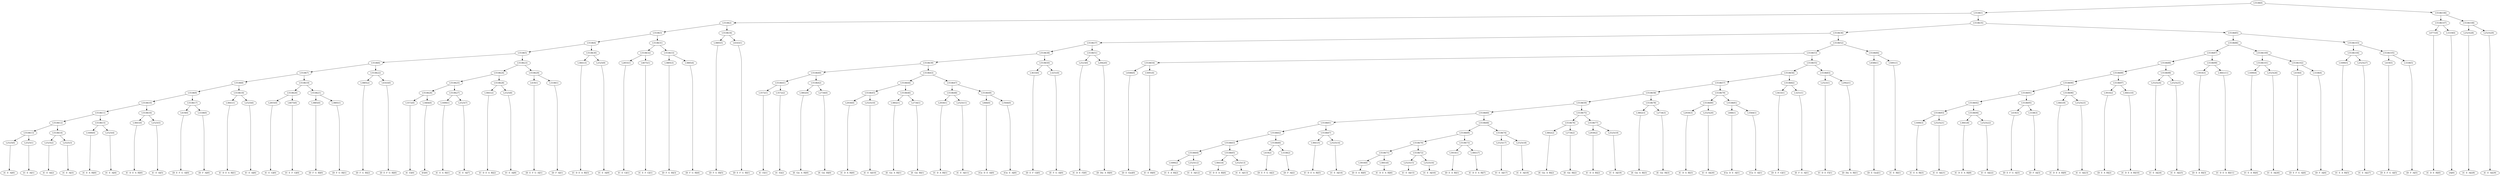 digraph sample{
"L2525(0)"->"[C  E  A](0)"
"L2525(1)"->"[C  E  A](1)"
"L5538(13)"->"L2525(0)"
"L5538(13)"->"L2525(1)"
"L2525(2)"->"[C  E  A](2)"
"L2525(3)"->"[C  E  A](3)"
"L5538(14)"->"L2525(2)"
"L5538(14)"->"L2525(3)"
"L5538(12)"->"L5538(13)"
"L5538(12)"->"L5538(14)"
"L1690(0)"->"[C  E  A  B](0)"
"L2525(4)"->"[C  E  A](4)"
"L5538(15)"->"L1690(0)"
"L5538(15)"->"L2525(4)"
"L5538(11)"->"L5538(12)"
"L5538(11)"->"L5538(15)"
"L3841(0)"->"[C  D  E  A  B](0)"
"L2525(5)"->"[C  E  A](5)"
"L5538(16)"->"L3841(0)"
"L5538(16)"->"L2525(5)"
"L5538(10)"->"L5538(11)"
"L5538(10)"->"L5538(16)"
"L419(0)"->"[D  E  F  G  A](0)"
"L3338(0)"->"[D  F  A](0)"
"L5538(17)"->"L419(0)"
"L5538(17)"->"L3338(0)"
"L5538(9)"->"L5538(10)"
"L5538(9)"->"L5538(17)"
"L3841(1)"->"[C  D  E  A  B](1)"
"L2525(6)"->"[C  E  A](6)"
"L5538(18)"->"L3841(1)"
"L5538(18)"->"L2525(6)"
"L5538(8)"->"L5538(9)"
"L5538(8)"->"L5538(18)"
"L2855(0)"->"[C  E  G](0)"
"L4675(0)"->"[C  E  F  G](0)"
"L5538(20)"->"L2855(0)"
"L5538(20)"->"L4675(0)"
"L3885(0)"->"[D  F  G  B](0)"
"L3885(1)"->"[D  F  G  B](1)"
"L5538(21)"->"L3885(0)"
"L5538(21)"->"L3885(1)"
"L5538(19)"->"L5538(20)"
"L5538(19)"->"L5538(21)"
"L5538(7)"->"L5538(8)"
"L5538(7)"->"L5538(19)"
"L3885(2)"->"[D  F  G  B](2)"
"L4163(0)"->"[D  E  F  G  B](0)"
"L5538(22)"->"L3885(2)"
"L5538(22)"->"L4163(0)"
"L5538(6)"->"L5538(7)"
"L5538(6)"->"L5538(22)"
"L3572(0)"->"[C  E](0)"
"L3464(0)"->"[E](0)"
"L5538(26)"->"L3572(0)"
"L5538(26)"->"L3464(0)"
"L1690(1)"->"[C  E  A  B](1)"
"L2525(7)"->"[C  E  A](7)"
"L5538(27)"->"L1690(1)"
"L5538(27)"->"L2525(7)"
"L5538(25)"->"L5538(26)"
"L5538(25)"->"L5538(27)"
"L3841(2)"->"[C  D  E  A  B](2)"
"L2525(8)"->"[C  E  A](8)"
"L5538(28)"->"L3841(2)"
"L5538(28)"->"L2525(8)"
"L5538(24)"->"L5538(25)"
"L5538(24)"->"L5538(28)"
"L419(1)"->"[D  E  F  G  A](1)"
"L3338(1)"->"[D  F  A](1)"
"L5538(29)"->"L419(1)"
"L5538(29)"->"L3338(1)"
"L5538(23)"->"L5538(24)"
"L5538(23)"->"L5538(29)"
"L5538(5)"->"L5538(6)"
"L5538(5)"->"L5538(23)"
"L3841(3)"->"[C  D  E  A  B](3)"
"L2525(9)"->"[C  E  A](9)"
"L5538(30)"->"L3841(3)"
"L5538(30)"->"L2525(9)"
"L5538(4)"->"L5538(5)"
"L5538(4)"->"L5538(30)"
"L2855(1)"->"[C  E  G](1)"
"L4675(1)"->"[C  E  F  G](1)"
"L5538(32)"->"L2855(1)"
"L5538(32)"->"L4675(1)"
"L3885(3)"->"[D  F  G  B](3)"
"L3885(4)"->"[D  F  G  B](4)"
"L5538(33)"->"L3885(3)"
"L5538(33)"->"L3885(4)"
"L5538(31)"->"L5538(32)"
"L5538(31)"->"L5538(33)"
"L5538(3)"->"L5538(4)"
"L5538(3)"->"L5538(31)"
"L3885(5)"->"[D  F  G  B](5)"
"L4163(1)"->"[D  E  F  G  B](1)"
"L5538(34)"->"L3885(5)"
"L5538(34)"->"L4163(1)"
"L5538(2)"->"L5538(3)"
"L5538(2)"->"L5538(34)"
"L3572(1)"->"[C  E](1)"
"L3572(2)"->"[C  E](2)"
"L5538(41)"->"L3572(1)"
"L5538(41)"->"L3572(2)"
"L3802(0)"->"[E  Gis  A  B](0)"
"L2734(0)"->"[E  Gis  B](0)"
"L5538(42)"->"L3802(0)"
"L5538(42)"->"L2734(0)"
"L5538(40)"->"L5538(41)"
"L5538(40)"->"L5538(42)"
"L2930(0)"->"[C  D  A  B](0)"
"L2525(10)"->"[C  E  A](10)"
"L5538(45)"->"L2930(0)"
"L5538(45)"->"L2525(10)"
"L3802(1)"->"[E  Gis  A  B](1)"
"L2734(1)"->"[E  Gis  B](1)"
"L5538(46)"->"L3802(1)"
"L5538(46)"->"L2734(1)"
"L5538(44)"->"L5538(45)"
"L5538(44)"->"L5538(46)"
"L2930(1)"->"[C  D  A  B](1)"
"L2525(11)"->"[C  E  A](11)"
"L5538(48)"->"L2930(1)"
"L5538(48)"->"L2525(11)"
"L846(0)"->"[Cis  D  E  A](0)"
"L3564(0)"->"[Cis  E  A](0)"
"L5538(49)"->"L846(0)"
"L5538(49)"->"L3564(0)"
"L5538(47)"->"L5538(48)"
"L5538(47)"->"L5538(49)"
"L5538(43)"->"L5538(44)"
"L5538(43)"->"L5538(47)"
"L5538(39)"->"L5538(40)"
"L5538(39)"->"L5538(43)"
"L3633(0)"->"[D  E  F  G](0)"
"L3251(0)"->"[E  F  G  A](0)"
"L5538(50)"->"L3633(0)"
"L5538(50)"->"L3251(0)"
"L5538(38)"->"L5538(39)"
"L5538(38)"->"L5538(50)"
"L2523(0)"->"[C  D  E  F](0)"
"L2942(0)"->"[D  Dis  A  B](0)"
"L5538(51)"->"L2523(0)"
"L5538(51)"->"L2942(0)"
"L5538(37)"->"L5538(38)"
"L5538(37)"->"L5538(51)"
"L4586(0)"->"[D  E  Gis](0)"
"L5091(0)"->"[C  E  B](0)"
"L5538(54)"->"L4586(0)"
"L5538(54)"->"L5091(0)"
"L1690(2)"->"[C  E  A  B](2)"
"L2525(12)"->"[C  E  A](12)"
"L5538(64)"->"L1690(2)"
"L5538(64)"->"L2525(12)"
"L3841(4)"->"[C  D  E  A  B](4)"
"L2525(13)"->"[C  E  A](13)"
"L5538(65)"->"L3841(4)"
"L5538(65)"->"L2525(13)"
"L5538(63)"->"L5538(64)"
"L5538(63)"->"L5538(65)"
"L419(2)"->"[D  E  F  G  A](2)"
"L3338(2)"->"[D  F  A](2)"
"L5538(66)"->"L419(2)"
"L5538(66)"->"L3338(2)"
"L5538(62)"->"L5538(63)"
"L5538(62)"->"L5538(66)"
"L3841(5)"->"[C  D  E  A  B](5)"
"L2525(14)"->"[C  E  A](14)"
"L5538(67)"->"L3841(5)"
"L5538(67)"->"L2525(14)"
"L5538(61)"->"L5538(62)"
"L5538(61)"->"L5538(67)"
"L3910(0)"->"[D  E  A  B](0)"
"L3841(6)"->"[C  D  E  A  B](6)"
"L5538(71)"->"L3910(0)"
"L5538(71)"->"L3841(6)"
"L2525(15)"->"[C  E  A](15)"
"L2525(16)"->"[C  E  A](16)"
"L5538(72)"->"L2525(15)"
"L5538(72)"->"L2525(16)"
"L5538(70)"->"L5538(71)"
"L5538(70)"->"L5538(72)"
"L3910(1)"->"[D  E  A  B](1)"
"L3841(7)"->"[C  D  E  A  B](7)"
"L5538(73)"->"L3910(1)"
"L5538(73)"->"L3841(7)"
"L5538(69)"->"L5538(70)"
"L5538(69)"->"L5538(73)"
"L2525(17)"->"[C  E  A](17)"
"L2525(18)"->"[C  E  A](18)"
"L5538(74)"->"L2525(17)"
"L5538(74)"->"L2525(18)"
"L5538(68)"->"L5538(69)"
"L5538(68)"->"L5538(74)"
"L5538(60)"->"L5538(61)"
"L5538(60)"->"L5538(68)"
"L3802(2)"->"[E  Gis  A  B](2)"
"L2734(2)"->"[E  Gis  B](2)"
"L5538(76)"->"L3802(2)"
"L5538(76)"->"L2734(2)"
"L2930(2)"->"[C  D  A  B](2)"
"L2525(19)"->"[C  E  A](19)"
"L5538(77)"->"L2930(2)"
"L5538(77)"->"L2525(19)"
"L5538(75)"->"L5538(76)"
"L5538(75)"->"L5538(77)"
"L5538(59)"->"L5538(60)"
"L5538(59)"->"L5538(75)"
"L3802(3)"->"[E  Gis  A  B](3)"
"L2734(3)"->"[E  Gis  B](3)"
"L5538(78)"->"L3802(3)"
"L5538(78)"->"L2734(3)"
"L5538(58)"->"L5538(59)"
"L5538(58)"->"L5538(78)"
"L2930(3)"->"[C  D  A  B](3)"
"L2525(20)"->"[C  E  A](20)"
"L5538(80)"->"L2930(3)"
"L5538(80)"->"L2525(20)"
"L846(1)"->"[Cis  D  E  A](1)"
"L3564(1)"->"[Cis  E  A](1)"
"L5538(81)"->"L846(1)"
"L5538(81)"->"L3564(1)"
"L5538(79)"->"L5538(80)"
"L5538(79)"->"L5538(81)"
"L5538(57)"->"L5538(58)"
"L5538(57)"->"L5538(79)"
"L3633(1)"->"[D  E  F  G](1)"
"L3251(1)"->"[E  F  G  A](1)"
"L5538(82)"->"L3633(1)"
"L5538(82)"->"L3251(1)"
"L5538(56)"->"L5538(57)"
"L5538(56)"->"L5538(82)"
"L2523(1)"->"[C  D  E  F](1)"
"L2942(1)"->"[D  Dis  A  B](1)"
"L5538(83)"->"L2523(1)"
"L5538(83)"->"L2942(1)"
"L5538(55)"->"L5538(56)"
"L5538(55)"->"L5538(83)"
"L5538(53)"->"L5538(54)"
"L5538(53)"->"L5538(55)"
"L4586(1)"->"[D  E  Gis](1)"
"L5091(1)"->"[C  E  B](1)"
"L5538(84)"->"L4586(1)"
"L5538(84)"->"L5091(1)"
"L5538(52)"->"L5538(53)"
"L5538(52)"->"L5538(84)"
"L5538(36)"->"L5538(37)"
"L5538(36)"->"L5538(52)"
"L1690(3)"->"[C  E  A  B](3)"
"L2525(21)"->"[C  E  A](21)"
"L5538(93)"->"L1690(3)"
"L5538(93)"->"L2525(21)"
"L3841(8)"->"[C  D  E  A  B](8)"
"L2525(22)"->"[C  E  A](22)"
"L5538(94)"->"L3841(8)"
"L5538(94)"->"L2525(22)"
"L5538(92)"->"L5538(93)"
"L5538(92)"->"L5538(94)"
"L419(3)"->"[D  E  F  G  A](3)"
"L3338(3)"->"[D  F  A](3)"
"L5538(95)"->"L419(3)"
"L5538(95)"->"L3338(3)"
"L5538(91)"->"L5538(92)"
"L5538(91)"->"L5538(95)"
"L3841(9)"->"[C  D  E  A  B](9)"
"L2525(23)"->"[C  E  A](23)"
"L5538(96)"->"L3841(9)"
"L5538(96)"->"L2525(23)"
"L5538(90)"->"L5538(91)"
"L5538(90)"->"L5538(96)"
"L3910(2)"->"[D  E  A  B](2)"
"L3841(10)"->"[C  D  E  A  B](10)"
"L5538(97)"->"L3910(2)"
"L5538(97)"->"L3841(10)"
"L5538(89)"->"L5538(90)"
"L5538(89)"->"L5538(97)"
"L2525(24)"->"[C  E  A](24)"
"L2525(25)"->"[C  E  A](25)"
"L5538(98)"->"L2525(24)"
"L5538(98)"->"L2525(25)"
"L5538(88)"->"L5538(89)"
"L5538(88)"->"L5538(98)"
"L3910(3)"->"[D  E  A  B](3)"
"L3841(11)"->"[C  D  E  A  B](11)"
"L5538(99)"->"L3910(3)"
"L5538(99)"->"L3841(11)"
"L5538(87)"->"L5538(88)"
"L5538(87)"->"L5538(99)"
"L1690(4)"->"[C  E  A  B](4)"
"L2525(26)"->"[C  E  A](26)"
"L5538(101)"->"L1690(4)"
"L5538(101)"->"L2525(26)"
"L419(4)"->"[D  E  F  G  A](4)"
"L3338(4)"->"[D  F  A](4)"
"L5538(102)"->"L419(4)"
"L5538(102)"->"L3338(4)"
"L5538(100)"->"L5538(101)"
"L5538(100)"->"L5538(102)"
"L5538(86)"->"L5538(87)"
"L5538(86)"->"L5538(100)"
"L1690(5)"->"[C  E  A  B](5)"
"L2525(27)"->"[C  E  A](27)"
"L5538(104)"->"L1690(5)"
"L5538(104)"->"L2525(27)"
"L419(5)"->"[D  E  F  G  A](5)"
"L3338(5)"->"[D  F  A](5)"
"L5538(105)"->"L419(5)"
"L5538(105)"->"L3338(5)"
"L5538(103)"->"L5538(104)"
"L5538(103)"->"L5538(105)"
"L5538(85)"->"L5538(86)"
"L5538(85)"->"L5538(103)"
"L5538(35)"->"L5538(36)"
"L5538(35)"->"L5538(85)"
"L5538(1)"->"L5538(2)"
"L5538(1)"->"L5538(35)"
"L4771(0)"->"[C  D  E  B](0)"
"L3319(0)"->"[A](0)"
"L5538(107)"->"L4771(0)"
"L5538(107)"->"L3319(0)"
"L2525(28)"->"[C  E  A](28)"
"L2525(29)"->"[C  E  A](29)"
"L5538(108)"->"L2525(28)"
"L5538(108)"->"L2525(29)"
"L5538(106)"->"L5538(107)"
"L5538(106)"->"L5538(108)"
"L5538(0)"->"L5538(1)"
"L5538(0)"->"L5538(106)"
{rank = min; "L5538(0)"}
{rank = same; "L5538(1)"; "L5538(106)";}
{rank = same; "L5538(2)"; "L5538(35)"; "L5538(107)"; "L5538(108)";}
{rank = same; "L5538(3)"; "L5538(34)"; "L5538(36)"; "L5538(85)"; "L4771(0)"; "L3319(0)"; "L2525(28)"; "L2525(29)";}
{rank = same; "L5538(4)"; "L5538(31)"; "L3885(5)"; "L4163(1)"; "L5538(37)"; "L5538(52)"; "L5538(86)"; "L5538(103)";}
{rank = same; "L5538(5)"; "L5538(30)"; "L5538(32)"; "L5538(33)"; "L5538(38)"; "L5538(51)"; "L5538(53)"; "L5538(84)"; "L5538(87)"; "L5538(100)"; "L5538(104)"; "L5538(105)";}
{rank = same; "L5538(6)"; "L5538(23)"; "L3841(3)"; "L2525(9)"; "L2855(1)"; "L4675(1)"; "L3885(3)"; "L3885(4)"; "L5538(39)"; "L5538(50)"; "L2523(0)"; "L2942(0)"; "L5538(54)"; "L5538(55)"; "L4586(1)"; "L5091(1)"; "L5538(88)"; "L5538(99)"; "L5538(101)"; "L5538(102)"; "L1690(5)"; "L2525(27)"; "L419(5)"; "L3338(5)";}
{rank = same; "L5538(7)"; "L5538(22)"; "L5538(24)"; "L5538(29)"; "L5538(40)"; "L5538(43)"; "L3633(0)"; "L3251(0)"; "L4586(0)"; "L5091(0)"; "L5538(56)"; "L5538(83)"; "L5538(89)"; "L5538(98)"; "L3910(3)"; "L3841(11)"; "L1690(4)"; "L2525(26)"; "L419(4)"; "L3338(4)";}
{rank = same; "L5538(8)"; "L5538(19)"; "L3885(2)"; "L4163(0)"; "L5538(25)"; "L5538(28)"; "L419(1)"; "L3338(1)"; "L5538(41)"; "L5538(42)"; "L5538(44)"; "L5538(47)"; "L5538(57)"; "L5538(82)"; "L2523(1)"; "L2942(1)"; "L5538(90)"; "L5538(97)"; "L2525(24)"; "L2525(25)";}
{rank = same; "L5538(9)"; "L5538(18)"; "L5538(20)"; "L5538(21)"; "L5538(26)"; "L5538(27)"; "L3841(2)"; "L2525(8)"; "L3572(1)"; "L3572(2)"; "L3802(0)"; "L2734(0)"; "L5538(45)"; "L5538(46)"; "L5538(48)"; "L5538(49)"; "L5538(58)"; "L5538(79)"; "L3633(1)"; "L3251(1)"; "L5538(91)"; "L5538(96)"; "L3910(2)"; "L3841(10)";}
{rank = same; "L5538(10)"; "L5538(17)"; "L3841(1)"; "L2525(6)"; "L2855(0)"; "L4675(0)"; "L3885(0)"; "L3885(1)"; "L3572(0)"; "L3464(0)"; "L1690(1)"; "L2525(7)"; "L2930(0)"; "L2525(10)"; "L3802(1)"; "L2734(1)"; "L2930(1)"; "L2525(11)"; "L846(0)"; "L3564(0)"; "L5538(59)"; "L5538(78)"; "L5538(80)"; "L5538(81)"; "L5538(92)"; "L5538(95)"; "L3841(9)"; "L2525(23)";}
{rank = same; "L5538(11)"; "L5538(16)"; "L419(0)"; "L3338(0)"; "L5538(60)"; "L5538(75)"; "L3802(3)"; "L2734(3)"; "L2930(3)"; "L2525(20)"; "L846(1)"; "L3564(1)"; "L5538(93)"; "L5538(94)"; "L419(3)"; "L3338(3)";}
{rank = same; "L5538(12)"; "L5538(15)"; "L3841(0)"; "L2525(5)"; "L5538(61)"; "L5538(68)"; "L5538(76)"; "L5538(77)"; "L1690(3)"; "L2525(21)"; "L3841(8)"; "L2525(22)";}
{rank = same; "L5538(13)"; "L5538(14)"; "L1690(0)"; "L2525(4)"; "L5538(62)"; "L5538(67)"; "L5538(69)"; "L5538(74)"; "L3802(2)"; "L2734(2)"; "L2930(2)"; "L2525(19)";}
{rank = same; "L2525(0)"; "L2525(1)"; "L2525(2)"; "L2525(3)"; "L5538(63)"; "L5538(66)"; "L3841(5)"; "L2525(14)"; "L5538(70)"; "L5538(73)"; "L2525(17)"; "L2525(18)";}
{rank = same; "L5538(64)"; "L5538(65)"; "L419(2)"; "L3338(2)"; "L5538(71)"; "L5538(72)"; "L3910(1)"; "L3841(7)";}
{rank = same; "L1690(2)"; "L2525(12)"; "L3841(4)"; "L2525(13)"; "L3910(0)"; "L3841(6)"; "L2525(15)"; "L2525(16)";}
{rank = max; "[A](0)"; "[C  D  A  B](0)"; "[C  D  A  B](1)"; "[C  D  A  B](2)"; "[C  D  A  B](3)"; "[C  D  E  A  B](0)"; "[C  D  E  A  B](1)"; "[C  D  E  A  B](10)"; "[C  D  E  A  B](11)"; "[C  D  E  A  B](2)"; "[C  D  E  A  B](3)"; "[C  D  E  A  B](4)"; "[C  D  E  A  B](5)"; "[C  D  E  A  B](6)"; "[C  D  E  A  B](7)"; "[C  D  E  A  B](8)"; "[C  D  E  A  B](9)"; "[C  D  E  B](0)"; "[C  D  E  F](0)"; "[C  D  E  F](1)"; "[C  E  A  B](0)"; "[C  E  A  B](1)"; "[C  E  A  B](2)"; "[C  E  A  B](3)"; "[C  E  A  B](4)"; "[C  E  A  B](5)"; "[C  E  A](0)"; "[C  E  A](1)"; "[C  E  A](10)"; "[C  E  A](11)"; "[C  E  A](12)"; "[C  E  A](13)"; "[C  E  A](14)"; "[C  E  A](15)"; "[C  E  A](16)"; "[C  E  A](17)"; "[C  E  A](18)"; "[C  E  A](19)"; "[C  E  A](2)"; "[C  E  A](20)"; "[C  E  A](21)"; "[C  E  A](22)"; "[C  E  A](23)"; "[C  E  A](24)"; "[C  E  A](25)"; "[C  E  A](26)"; "[C  E  A](27)"; "[C  E  A](28)"; "[C  E  A](29)"; "[C  E  A](3)"; "[C  E  A](4)"; "[C  E  A](5)"; "[C  E  A](6)"; "[C  E  A](7)"; "[C  E  A](8)"; "[C  E  A](9)"; "[C  E  B](0)"; "[C  E  B](1)"; "[C  E  F  G](0)"; "[C  E  F  G](1)"; "[C  E  G](0)"; "[C  E  G](1)"; "[C  E](0)"; "[C  E](1)"; "[C  E](2)"; "[Cis  D  E  A](0)"; "[Cis  D  E  A](1)"; "[Cis  E  A](0)"; "[Cis  E  A](1)"; "[D  Dis  A  B](0)"; "[D  Dis  A  B](1)"; "[D  E  A  B](0)"; "[D  E  A  B](1)"; "[D  E  A  B](2)"; "[D  E  A  B](3)"; "[D  E  F  G  A](0)"; "[D  E  F  G  A](1)"; "[D  E  F  G  A](2)"; "[D  E  F  G  A](3)"; "[D  E  F  G  A](4)"; "[D  E  F  G  A](5)"; "[D  E  F  G  B](0)"; "[D  E  F  G  B](1)"; "[D  E  F  G](0)"; "[D  E  F  G](1)"; "[D  E  Gis](0)"; "[D  E  Gis](1)"; "[D  F  A](0)"; "[D  F  A](1)"; "[D  F  A](2)"; "[D  F  A](3)"; "[D  F  A](4)"; "[D  F  A](5)"; "[D  F  G  B](0)"; "[D  F  G  B](1)"; "[D  F  G  B](2)"; "[D  F  G  B](3)"; "[D  F  G  B](4)"; "[D  F  G  B](5)"; "[E  F  G  A](0)"; "[E  F  G  A](1)"; "[E  Gis  A  B](0)"; "[E  Gis  A  B](1)"; "[E  Gis  A  B](2)"; "[E  Gis  A  B](3)"; "[E  Gis  B](0)"; "[E  Gis  B](1)"; "[E  Gis  B](2)"; "[E  Gis  B](3)"; "[E](0)";}
}